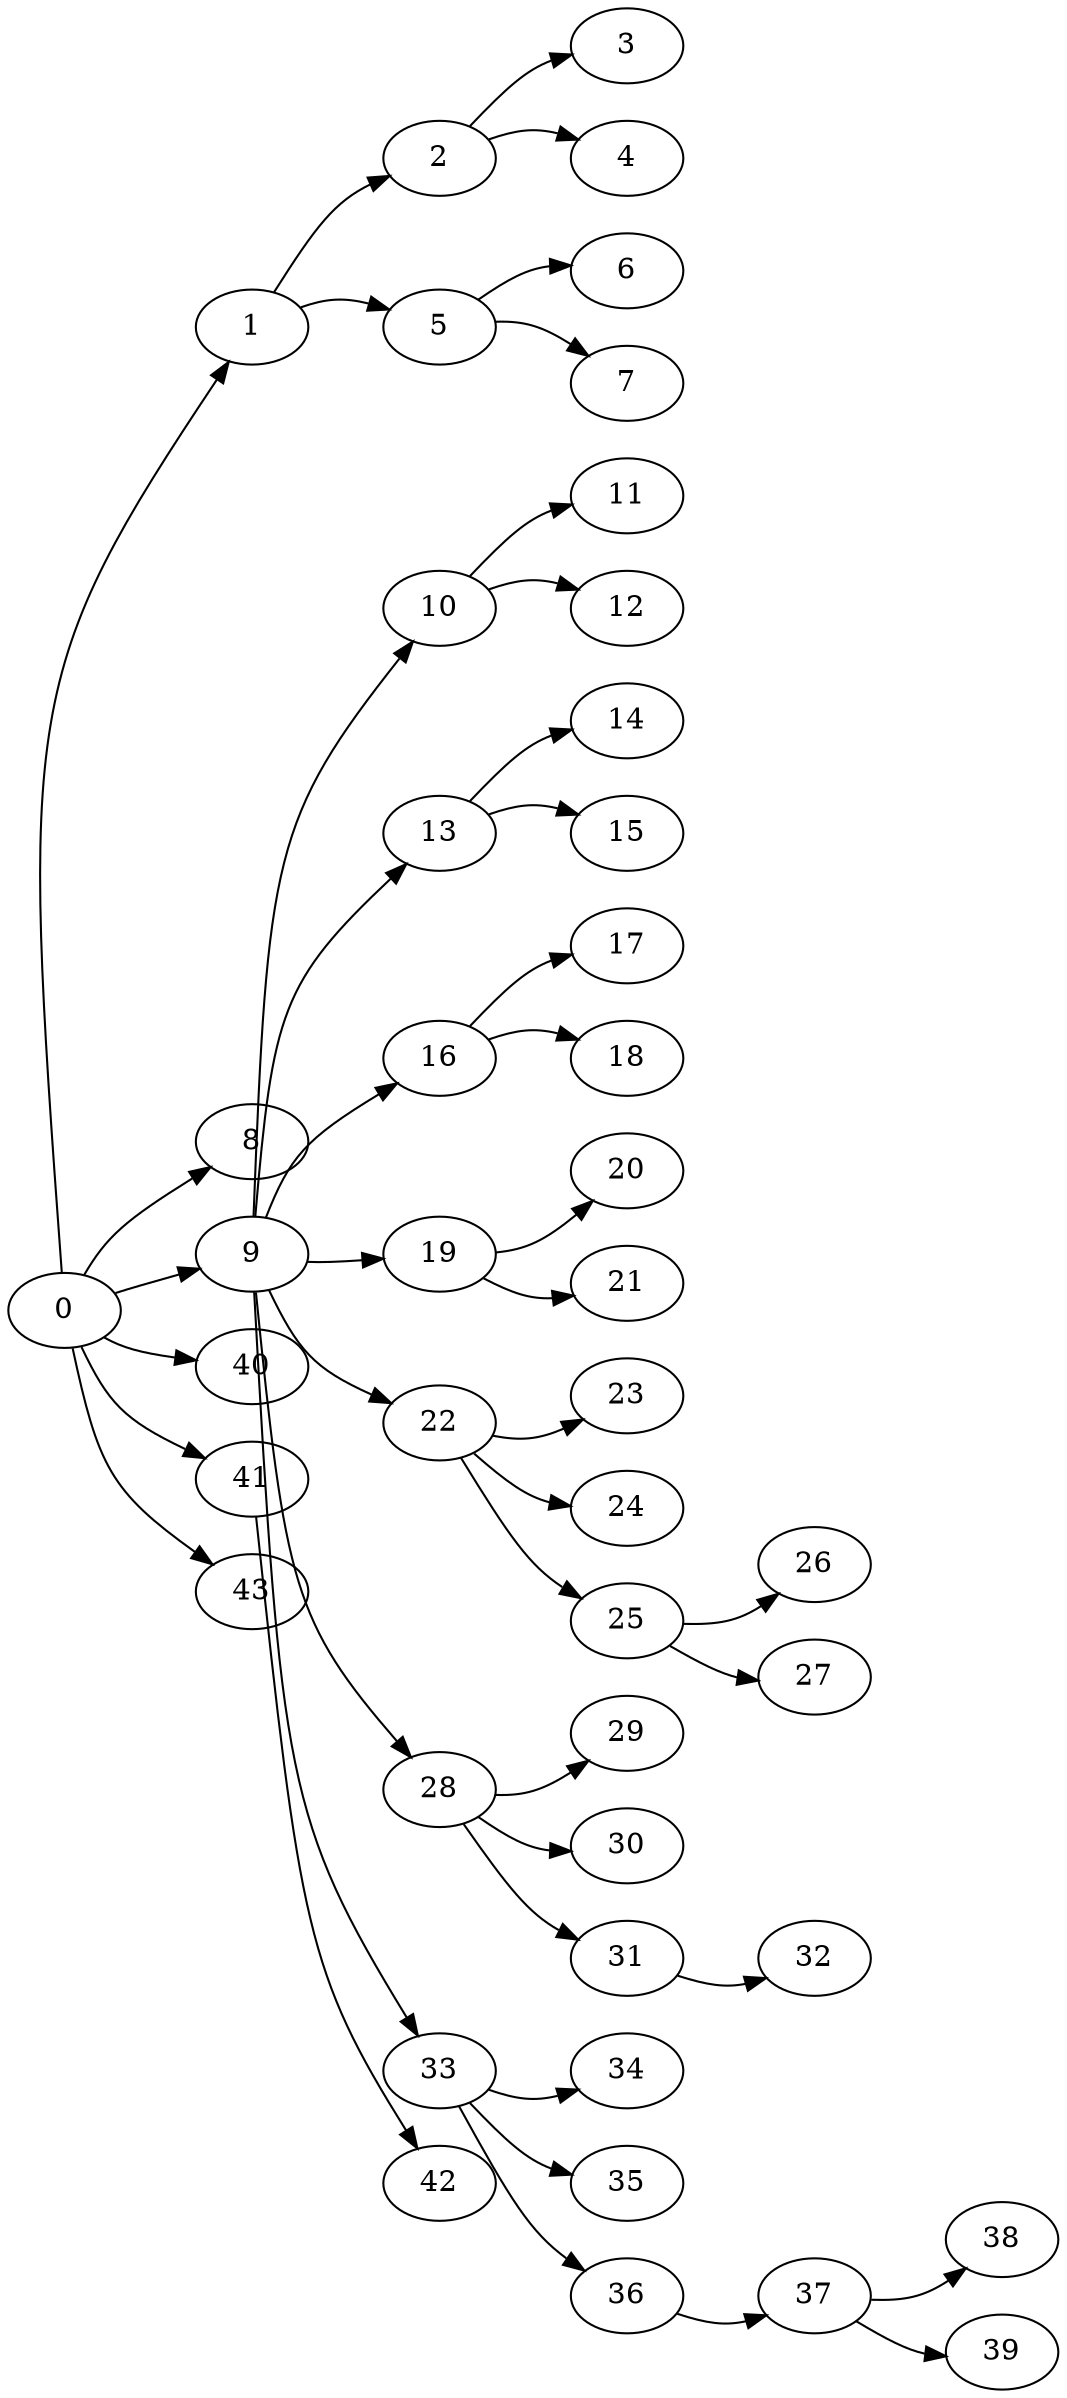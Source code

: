 strict digraph "" {
	graph [rankdir=LR,
		splines=curved
	];
	0	[mot_can_edit=False,
		mot_class_string="ord_betterproto.ProductCompound",
		mot_element_id=0,
		mot_state=PT_PRESET,
		mot_value=None,
		mtt_element_name="<ROOT>"];
	1	[mot_can_edit=False,
		mot_class_string="builtins.list",
		mot_element_id=1,
		mot_state=PT_PRESET,
		mot_value=None,
		mtt_element_name="<ROOT>|identifiers"];
	0 -> 1	[mot_can_edit=False,
		mot_class_string="('ord_betterproto.ProductCompound', 'builtins.list')",
		mot_element_id="(0, 1)",
		mot_state=PT_PRESET,
		mot_value=identifiers,
		mtt_element_name="('<ROOT>', '<ROOT>|identifiers')"];
	8	[mot_can_edit=True,
		mot_class_string="builtins.bool",
		mot_element_id=8,
		mot_state=PT_PRESET,
		mot_value=True,
		mtt_element_name="<ROOT>|is_desired_product"];
	0 -> 8	[mot_can_edit=False,
		mot_class_string="('ord_betterproto.ProductCompound', 'builtins.bool')",
		mot_element_id="(0, 8)",
		mot_state=PT_PRESET,
		mot_value=is_desired_product,
		mtt_element_name="('<ROOT>', '<ROOT>|is_desired_product')"];
	9	[mot_can_edit=False,
		mot_class_string="builtins.list",
		mot_element_id=9,
		mot_state=PT_PRESET,
		mot_value=None,
		mtt_element_name="<ROOT>|measurements"];
	0 -> 9	[mot_can_edit=False,
		mot_class_string="('ord_betterproto.ProductCompound', 'builtins.list')",
		mot_element_id="(0, 9)",
		mot_state=PT_PRESET,
		mot_value=measurements,
		mtt_element_name="('<ROOT>', '<ROOT>|measurements')"];
	40	[mot_can_edit=True,
		mot_class_string="builtins.str",
		mot_element_id=40,
		mot_state=PT_PRESET,
		mot_value=white,
		mtt_element_name="<ROOT>|isolated_color"];
	0 -> 40	[mot_can_edit=False,
		mot_class_string="('ord_betterproto.ProductCompound', 'builtins.str')",
		mot_element_id="(0, 40)",
		mot_state=PT_PRESET,
		mot_value=isolated_color,
		mtt_element_name="('<ROOT>', '<ROOT>|isolated_color')"];
	41	[mot_can_edit=False,
		mot_class_string="ord_betterproto.Texture",
		mot_element_id=41,
		mot_state=PT_PRESET,
		mot_value=None,
		mtt_element_name="<ROOT>|texture"];
	0 -> 41	[mot_can_edit=False,
		mot_class_string="('ord_betterproto.ProductCompound', 'ord_betterproto.Texture')",
		mot_element_id="(0, 41)",
		mot_state=PT_PRESET,
		mot_value=texture,
		mtt_element_name="('<ROOT>', '<ROOT>|texture')"];
	43	[mot_can_edit=True,
		mot_class_string="ord_betterproto.ReactionRoleType",
		mot_element_id=43,
		mot_state=PT_PRESET,
		mot_value="ReactionRoleType.PRODUCT",
		mtt_element_name="<ROOT>|reaction_role"];
	0 -> 43	[mot_can_edit=False,
		mot_class_string="('ord_betterproto.ProductCompound', 'ord_betterproto.ReactionRoleType')",
		mot_element_id="(0, 43)",
		mot_state=PT_PRESET,
		mot_value=reaction_role,
		mtt_element_name="('<ROOT>', '<ROOT>|reaction_role')"];
	2	[mot_can_edit=False,
		mot_class_string="ord_betterproto.CompoundIdentifier",
		mot_element_id=2,
		mot_state=PT_PRESET,
		mot_value=None,
		mtt_element_name="<ROOT>|identifiers|<ListIndex>"];
	1 -> 2	[mot_can_edit=False,
		mot_class_string="('builtins.list', 'ord_betterproto.CompoundIdentifier')",
		mot_element_id="(1, 2)",
		mot_state=PT_PRESET,
		mot_value=0,
		mtt_element_name="('<ROOT>|identifiers', '<ROOT>|identifiers|<ListIndex>')"];
	5	[mot_can_edit=False,
		mot_class_string="ord_betterproto.CompoundIdentifier",
		mot_element_id=5,
		mot_state=PT_PRESET,
		mot_value=None,
		mtt_element_name="<ROOT>|identifiers|<ListIndex>"];
	1 -> 5	[mot_can_edit=False,
		mot_class_string="('builtins.list', 'ord_betterproto.CompoundIdentifier')",
		mot_element_id="(1, 5)",
		mot_state=PT_PRESET,
		mot_value=1,
		mtt_element_name="('<ROOT>|identifiers', '<ROOT>|identifiers|<ListIndex>')"];
	3	[mot_can_edit=True,
		mot_class_string="ord_betterproto.CompoundIdentifierType",
		mot_element_id=3,
		mot_state=PT_PRESET,
		mot_value="CompoundIdentifierType.SMILES",
		mtt_element_name="<ROOT>|identifiers|<ListIndex>|type"];
	2 -> 3	[mot_can_edit=False,
		mot_class_string="('ord_betterproto.CompoundIdentifier', 'ord_betterproto.CompoundIdentifierType')",
		mot_element_id="(2, 3)",
		mot_state=PT_PRESET,
		mot_value=type,
		mtt_element_name="('<ROOT>|identifiers|<ListIndex>', '<ROOT>|identifiers|<ListIndex>|type')"];
	4	[mot_can_edit=True,
		mot_class_string="builtins.str",
		mot_element_id=4,
		mot_state=PT_PRESET,
		mot_value="O=C(C(C)(C)C)ON(CC1=CC=CC=C1)CC2=CC=CC=C2",
		mtt_element_name="<ROOT>|identifiers|<ListIndex>|value"];
	2 -> 4	[mot_can_edit=False,
		mot_class_string="('ord_betterproto.CompoundIdentifier', 'builtins.str')",
		mot_element_id="(2, 4)",
		mot_state=PT_PRESET,
		mot_value=value,
		mtt_element_name="('<ROOT>|identifiers|<ListIndex>', '<ROOT>|identifiers|<ListIndex>|value')"];
	6	[mot_can_edit=True,
		mot_class_string="ord_betterproto.CompoundIdentifierType",
		mot_element_id=6,
		mot_state=PT_PRESET,
		mot_value="CompoundIdentifierType.NAME",
		mtt_element_name="<ROOT>|identifiers|<ListIndex>|type"];
	5 -> 6	[mot_can_edit=False,
		mot_class_string="('ord_betterproto.CompoundIdentifier', 'ord_betterproto.CompoundIdentifierType')",
		mot_element_id="(5, 6)",
		mot_state=PT_PRESET,
		mot_value=type,
		mtt_element_name="('<ROOT>|identifiers|<ListIndex>', '<ROOT>|identifiers|<ListIndex>|type')"];
	7	[mot_can_edit=True,
		mot_class_string="builtins.str",
		mot_element_id=7,
		mot_state=PT_PRESET,
		mot_value="N,N-Dibenzyl-O-pivaloylhydroxylamine",
		mtt_element_name="<ROOT>|identifiers|<ListIndex>|value"];
	5 -> 7	[mot_can_edit=False,
		mot_class_string="('ord_betterproto.CompoundIdentifier', 'builtins.str')",
		mot_element_id="(5, 7)",
		mot_state=PT_PRESET,
		mot_value=value,
		mtt_element_name="('<ROOT>|identifiers|<ListIndex>', '<ROOT>|identifiers|<ListIndex>|value')"];
	10	[mot_can_edit=False,
		mot_class_string="ord_betterproto.ProductMeasurement",
		mot_element_id=10,
		mot_state=PT_PRESET,
		mot_value=None,
		mtt_element_name="<ROOT>|measurements|<ListIndex>"];
	9 -> 10	[mot_can_edit=False,
		mot_class_string="('builtins.list', 'ord_betterproto.ProductMeasurement')",
		mot_element_id="(9, 10)",
		mot_state=PT_PRESET,
		mot_value=0,
		mtt_element_name="('<ROOT>|measurements', '<ROOT>|measurements|<ListIndex>')"];
	13	[mot_can_edit=False,
		mot_class_string="ord_betterproto.ProductMeasurement",
		mot_element_id=13,
		mot_state=PT_PRESET,
		mot_value=None,
		mtt_element_name="<ROOT>|measurements|<ListIndex>"];
	9 -> 13	[mot_can_edit=False,
		mot_class_string="('builtins.list', 'ord_betterproto.ProductMeasurement')",
		mot_element_id="(9, 13)",
		mot_state=PT_PRESET,
		mot_value=1,
		mtt_element_name="('<ROOT>|measurements', '<ROOT>|measurements|<ListIndex>')"];
	16	[mot_can_edit=False,
		mot_class_string="ord_betterproto.ProductMeasurement",
		mot_element_id=16,
		mot_state=PT_PRESET,
		mot_value=None,
		mtt_element_name="<ROOT>|measurements|<ListIndex>"];
	9 -> 16	[mot_can_edit=False,
		mot_class_string="('builtins.list', 'ord_betterproto.ProductMeasurement')",
		mot_element_id="(9, 16)",
		mot_state=PT_PRESET,
		mot_value=2,
		mtt_element_name="('<ROOT>|measurements', '<ROOT>|measurements|<ListIndex>')"];
	19	[mot_can_edit=False,
		mot_class_string="ord_betterproto.ProductMeasurement",
		mot_element_id=19,
		mot_state=PT_PRESET,
		mot_value=None,
		mtt_element_name="<ROOT>|measurements|<ListIndex>"];
	9 -> 19	[mot_can_edit=False,
		mot_class_string="('builtins.list', 'ord_betterproto.ProductMeasurement')",
		mot_element_id="(9, 19)",
		mot_state=PT_PRESET,
		mot_value=3,
		mtt_element_name="('<ROOT>|measurements', '<ROOT>|measurements|<ListIndex>')"];
	22	[mot_can_edit=False,
		mot_class_string="ord_betterproto.ProductMeasurement",
		mot_element_id=22,
		mot_state=PT_PRESET,
		mot_value=None,
		mtt_element_name="<ROOT>|measurements|<ListIndex>"];
	9 -> 22	[mot_can_edit=False,
		mot_class_string="('builtins.list', 'ord_betterproto.ProductMeasurement')",
		mot_element_id="(9, 22)",
		mot_state=PT_PRESET,
		mot_value=4,
		mtt_element_name="('<ROOT>|measurements', '<ROOT>|measurements|<ListIndex>')"];
	28	[mot_can_edit=False,
		mot_class_string="ord_betterproto.ProductMeasurement",
		mot_element_id=28,
		mot_state=PT_PRESET,
		mot_value=None,
		mtt_element_name="<ROOT>|measurements|<ListIndex>"];
	9 -> 28	[mot_can_edit=False,
		mot_class_string="('builtins.list', 'ord_betterproto.ProductMeasurement')",
		mot_element_id="(9, 28)",
		mot_state=PT_PRESET,
		mot_value=5,
		mtt_element_name="('<ROOT>|measurements', '<ROOT>|measurements|<ListIndex>')"];
	33	[mot_can_edit=False,
		mot_class_string="ord_betterproto.ProductMeasurement",
		mot_element_id=33,
		mot_state=PT_PRESET,
		mot_value=None,
		mtt_element_name="<ROOT>|measurements|<ListIndex>"];
	9 -> 33	[mot_can_edit=False,
		mot_class_string="('builtins.list', 'ord_betterproto.ProductMeasurement')",
		mot_element_id="(9, 33)",
		mot_state=PT_PRESET,
		mot_value=6,
		mtt_element_name="('<ROOT>|measurements', '<ROOT>|measurements|<ListIndex>')"];
	11	[mot_can_edit=True,
		mot_class_string="builtins.str",
		mot_element_id=11,
		mot_state=PT_PRESET,
		mot_value="1H NMR",
		mtt_element_name="<ROOT>|measurements|<ListIndex>|analysis_key"];
	10 -> 11	[mot_can_edit=False,
		mot_class_string="('ord_betterproto.ProductMeasurement', 'builtins.str')",
		mot_element_id="(10, 11)",
		mot_state=PT_PRESET,
		mot_value=analysis_key,
		mtt_element_name="('<ROOT>|measurements|<ListIndex>', '<ROOT>|measurements|<ListIndex>|analysis_key')"];
	12	[mot_can_edit=True,
		mot_class_string="ord_betterproto.ProductMeasurementType",
		mot_element_id=12,
		mot_state=PT_PRESET,
		mot_value="ProductMeasurementType.IDENTITY",
		mtt_element_name="<ROOT>|measurements|<ListIndex>|type"];
	10 -> 12	[mot_can_edit=False,
		mot_class_string="('ord_betterproto.ProductMeasurement', 'ord_betterproto.ProductMeasurementType')",
		mot_element_id="(10, 12)",
		mot_state=PT_PRESET,
		mot_value=type,
		mtt_element_name="('<ROOT>|measurements|<ListIndex>', '<ROOT>|measurements|<ListIndex>|type')"];
	14	[mot_can_edit=True,
		mot_class_string="builtins.str",
		mot_element_id=14,
		mot_state=PT_PRESET,
		mot_value="13C NMR",
		mtt_element_name="<ROOT>|measurements|<ListIndex>|analysis_key"];
	13 -> 14	[mot_can_edit=False,
		mot_class_string="('ord_betterproto.ProductMeasurement', 'builtins.str')",
		mot_element_id="(13, 14)",
		mot_state=PT_PRESET,
		mot_value=analysis_key,
		mtt_element_name="('<ROOT>|measurements|<ListIndex>', '<ROOT>|measurements|<ListIndex>|analysis_key')"];
	15	[mot_can_edit=True,
		mot_class_string="ord_betterproto.ProductMeasurementType",
		mot_element_id=15,
		mot_state=PT_PRESET,
		mot_value="ProductMeasurementType.IDENTITY",
		mtt_element_name="<ROOT>|measurements|<ListIndex>|type"];
	13 -> 15	[mot_can_edit=False,
		mot_class_string="('ord_betterproto.ProductMeasurement', 'ord_betterproto.ProductMeasurementType')",
		mot_element_id="(13, 15)",
		mot_state=PT_PRESET,
		mot_value=type,
		mtt_element_name="('<ROOT>|measurements|<ListIndex>', '<ROOT>|measurements|<ListIndex>|type')"];
	17	[mot_can_edit=True,
		mot_class_string="builtins.str",
		mot_element_id=17,
		mot_state=PT_PRESET,
		mot_value=HRMS,
		mtt_element_name="<ROOT>|measurements|<ListIndex>|analysis_key"];
	16 -> 17	[mot_can_edit=False,
		mot_class_string="('ord_betterproto.ProductMeasurement', 'builtins.str')",
		mot_element_id="(16, 17)",
		mot_state=PT_PRESET,
		mot_value=analysis_key,
		mtt_element_name="('<ROOT>|measurements|<ListIndex>', '<ROOT>|measurements|<ListIndex>|analysis_key')"];
	18	[mot_can_edit=True,
		mot_class_string="ord_betterproto.ProductMeasurementType",
		mot_element_id=18,
		mot_state=PT_PRESET,
		mot_value="ProductMeasurementType.IDENTITY",
		mtt_element_name="<ROOT>|measurements|<ListIndex>|type"];
	16 -> 18	[mot_can_edit=False,
		mot_class_string="('ord_betterproto.ProductMeasurement', 'ord_betterproto.ProductMeasurementType')",
		mot_element_id="(16, 18)",
		mot_state=PT_PRESET,
		mot_value=type,
		mtt_element_name="('<ROOT>|measurements|<ListIndex>', '<ROOT>|measurements|<ListIndex>|type')"];
	20	[mot_can_edit=True,
		mot_class_string="builtins.str",
		mot_element_id=20,
		mot_state=PT_PRESET,
		mot_value="thin film IR",
		mtt_element_name="<ROOT>|measurements|<ListIndex>|analysis_key"];
	19 -> 20	[mot_can_edit=False,
		mot_class_string="('ord_betterproto.ProductMeasurement', 'builtins.str')",
		mot_element_id="(19, 20)",
		mot_state=PT_PRESET,
		mot_value=analysis_key,
		mtt_element_name="('<ROOT>|measurements|<ListIndex>', '<ROOT>|measurements|<ListIndex>|analysis_key')"];
	21	[mot_can_edit=True,
		mot_class_string="ord_betterproto.ProductMeasurementType",
		mot_element_id=21,
		mot_state=PT_PRESET,
		mot_value="ProductMeasurementType.IDENTITY",
		mtt_element_name="<ROOT>|measurements|<ListIndex>|type"];
	19 -> 21	[mot_can_edit=False,
		mot_class_string="('ord_betterproto.ProductMeasurement', 'ord_betterproto.ProductMeasurementType')",
		mot_element_id="(19, 21)",
		mot_state=PT_PRESET,
		mot_value=type,
		mtt_element_name="('<ROOT>|measurements|<ListIndex>', '<ROOT>|measurements|<ListIndex>|type')"];
	23	[mot_can_edit=True,
		mot_class_string="builtins.str",
		mot_element_id=23,
		mot_state=PT_PRESET,
		mot_value=isolated_weight,
		mtt_element_name="<ROOT>|measurements|<ListIndex>|analysis_key"];
	22 -> 23	[mot_can_edit=False,
		mot_class_string="('ord_betterproto.ProductMeasurement', 'builtins.str')",
		mot_element_id="(22, 23)",
		mot_state=PT_PRESET,
		mot_value=analysis_key,
		mtt_element_name="('<ROOT>|measurements|<ListIndex>', '<ROOT>|measurements|<ListIndex>|analysis_key')"];
	24	[mot_can_edit=True,
		mot_class_string="ord_betterproto.ProductMeasurementType",
		mot_element_id=24,
		mot_state=PT_PRESET,
		mot_value="ProductMeasurementType.YIELD",
		mtt_element_name="<ROOT>|measurements|<ListIndex>|type"];
	22 -> 24	[mot_can_edit=False,
		mot_class_string="('ord_betterproto.ProductMeasurement', 'ord_betterproto.ProductMeasurementType')",
		mot_element_id="(22, 24)",
		mot_state=PT_PRESET,
		mot_value=type,
		mtt_element_name="('<ROOT>|measurements|<ListIndex>', '<ROOT>|measurements|<ListIndex>|type')"];
	25	[mot_can_edit=False,
		mot_class_string="ord_betterproto.Percentage",
		mot_element_id=25,
		mot_state=PT_PRESET,
		mot_value=None,
		mtt_element_name="<ROOT>|measurements|<ListIndex>|percentage"];
	22 -> 25	[mot_can_edit=False,
		mot_class_string="('ord_betterproto.ProductMeasurement', 'ord_betterproto.Percentage')",
		mot_element_id="(22, 25)",
		mot_state=PT_PRESET,
		mot_value=percentage,
		mtt_element_name="('<ROOT>|measurements|<ListIndex>', '<ROOT>|measurements|<ListIndex>|percentage')"];
	26	[mot_can_edit=True,
		mot_class_string="builtins.float",
		mot_element_id=26,
		mot_state=PT_PRESET,
		mot_value=93.5,
		mtt_element_name="<ROOT>|measurements|<ListIndex>|percentage|value"];
	25 -> 26	[mot_can_edit=False,
		mot_class_string="('ord_betterproto.Percentage', 'builtins.float')",
		mot_element_id="(25, 26)",
		mot_state=PT_PRESET,
		mot_value=value,
		mtt_element_name="('<ROOT>|measurements|<ListIndex>|percentage', '<ROOT>|measurements|<ListIndex>|percentage|value')"];
	27	[mot_can_edit=True,
		mot_class_string="builtins.float",
		mot_element_id=27,
		mot_state=PT_PRESET,
		mot_value=0.5,
		mtt_element_name="<ROOT>|measurements|<ListIndex>|percentage|precision"];
	25 -> 27	[mot_can_edit=False,
		mot_class_string="('ord_betterproto.Percentage', 'builtins.float')",
		mot_element_id="(25, 27)",
		mot_state=PT_PRESET,
		mot_value=precision,
		mtt_element_name="('<ROOT>|measurements|<ListIndex>|percentage', '<ROOT>|measurements|<ListIndex>|percentage|precision')"];
	29	[mot_can_edit=True,
		mot_class_string="builtins.str",
		mot_element_id=29,
		mot_state=PT_PRESET,
		mot_value="quantitative NMR",
		mtt_element_name="<ROOT>|measurements|<ListIndex>|analysis_key"];
	28 -> 29	[mot_can_edit=False,
		mot_class_string="('ord_betterproto.ProductMeasurement', 'builtins.str')",
		mot_element_id="(28, 29)",
		mot_state=PT_PRESET,
		mot_value=analysis_key,
		mtt_element_name="('<ROOT>|measurements|<ListIndex>', '<ROOT>|measurements|<ListIndex>|analysis_key')"];
	30	[mot_can_edit=True,
		mot_class_string="ord_betterproto.ProductMeasurementType",
		mot_element_id=30,
		mot_state=PT_PRESET,
		mot_value="ProductMeasurementType.PURITY",
		mtt_element_name="<ROOT>|measurements|<ListIndex>|type"];
	28 -> 30	[mot_can_edit=False,
		mot_class_string="('ord_betterproto.ProductMeasurement', 'ord_betterproto.ProductMeasurementType')",
		mot_element_id="(28, 30)",
		mot_state=PT_PRESET,
		mot_value=type,
		mtt_element_name="('<ROOT>|measurements|<ListIndex>', '<ROOT>|measurements|<ListIndex>|type')"];
	31	[mot_can_edit=False,
		mot_class_string="ord_betterproto.Percentage",
		mot_element_id=31,
		mot_state=PT_PRESET,
		mot_value=None,
		mtt_element_name="<ROOT>|measurements|<ListIndex>|percentage"];
	28 -> 31	[mot_can_edit=False,
		mot_class_string="('ord_betterproto.ProductMeasurement', 'ord_betterproto.Percentage')",
		mot_element_id="(28, 31)",
		mot_state=PT_PRESET,
		mot_value=percentage,
		mtt_element_name="('<ROOT>|measurements|<ListIndex>', '<ROOT>|measurements|<ListIndex>|percentage')"];
	32	[mot_can_edit=True,
		mot_class_string="builtins.float",
		mot_element_id=32,
		mot_state=PT_PRESET,
		mot_value=99.0,
		mtt_element_name="<ROOT>|measurements|<ListIndex>|percentage|value"];
	31 -> 32	[mot_can_edit=False,
		mot_class_string="('ord_betterproto.Percentage', 'builtins.float')",
		mot_element_id="(31, 32)",
		mot_state=PT_PRESET,
		mot_value=value,
		mtt_element_name="('<ROOT>|measurements|<ListIndex>|percentage', '<ROOT>|measurements|<ListIndex>|percentage|value')"];
	34	[mot_can_edit=True,
		mot_class_string="builtins.str",
		mot_element_id=34,
		mot_state=PT_PRESET,
		mot_value=isolated_weight,
		mtt_element_name="<ROOT>|measurements|<ListIndex>|analysis_key"];
	33 -> 34	[mot_can_edit=False,
		mot_class_string="('ord_betterproto.ProductMeasurement', 'builtins.str')",
		mot_element_id="(33, 34)",
		mot_state=PT_PRESET,
		mot_value=analysis_key,
		mtt_element_name="('<ROOT>|measurements|<ListIndex>', '<ROOT>|measurements|<ListIndex>|analysis_key')"];
	35	[mot_can_edit=True,
		mot_class_string="ord_betterproto.ProductMeasurementType",
		mot_element_id=35,
		mot_state=PT_PRESET,
		mot_value="ProductMeasurementType.AMOUNT",
		mtt_element_name="<ROOT>|measurements|<ListIndex>|type"];
	33 -> 35	[mot_can_edit=False,
		mot_class_string="('ord_betterproto.ProductMeasurement', 'ord_betterproto.ProductMeasurementType')",
		mot_element_id="(33, 35)",
		mot_state=PT_PRESET,
		mot_value=type,
		mtt_element_name="('<ROOT>|measurements|<ListIndex>', '<ROOT>|measurements|<ListIndex>|type')"];
	36	[mot_can_edit=False,
		mot_class_string="ord_betterproto.Amount",
		mot_element_id=36,
		mot_state=PT_PRESET,
		mot_value=None,
		mtt_element_name="<ROOT>|measurements|<ListIndex>|amount"];
	33 -> 36	[mot_can_edit=False,
		mot_class_string="('ord_betterproto.ProductMeasurement', 'ord_betterproto.Amount')",
		mot_element_id="(33, 36)",
		mot_state=PT_PRESET,
		mot_value=amount,
		mtt_element_name="('<ROOT>|measurements|<ListIndex>', '<ROOT>|measurements|<ListIndex>|amount')"];
	37	[mot_can_edit=False,
		mot_class_string="ord_betterproto.Mass",
		mot_element_id=37,
		mot_state=PT_PRESET,
		mot_value=None,
		mtt_element_name="<ROOT>|measurements|<ListIndex>|amount|mass"];
	36 -> 37	[mot_can_edit=False,
		mot_class_string="('ord_betterproto.Amount', 'ord_betterproto.Mass')",
		mot_element_id="(36, 37)",
		mot_state=PT_PRESET,
		mot_value=mass,
		mtt_element_name="('<ROOT>|measurements|<ListIndex>|amount', '<ROOT>|measurements|<ListIndex>|amount|mass')"];
	38	[mot_can_edit=True,
		mot_class_string="builtins.float",
		mot_element_id=38,
		mot_state=PT_PRESET,
		mot_value=27.75,
		mtt_element_name="<ROOT>|measurements|<ListIndex>|amount|mass|value"];
	37 -> 38	[mot_can_edit=False,
		mot_class_string="('ord_betterproto.Mass', 'builtins.float')",
		mot_element_id="(37, 38)",
		mot_state=PT_PRESET,
		mot_value=value,
		mtt_element_name="('<ROOT>|measurements|<ListIndex>|amount|mass', '<ROOT>|measurements|<ListIndex>|amount|mass|value')"];
	39	[mot_can_edit=True,
		mot_class_string="ord_betterproto.MassUnit",
		mot_element_id=39,
		mot_state=PT_PRESET,
		mot_value="MassUnit.GRAM",
		mtt_element_name="<ROOT>|measurements|<ListIndex>|amount|mass|units"];
	37 -> 39	[mot_can_edit=False,
		mot_class_string="('ord_betterproto.Mass', 'ord_betterproto.MassUnit')",
		mot_element_id="(37, 39)",
		mot_state=PT_PRESET,
		mot_value=units,
		mtt_element_name="('<ROOT>|measurements|<ListIndex>|amount|mass', '<ROOT>|measurements|<ListIndex>|amount|mass|units')"];
	42	[mot_can_edit=True,
		mot_class_string="ord_betterproto.TextureType",
		mot_element_id=42,
		mot_state=PT_PRESET,
		mot_value="TextureType.POWDER",
		mtt_element_name="<ROOT>|texture|type"];
	41 -> 42	[mot_can_edit=False,
		mot_class_string="('ord_betterproto.Texture', 'ord_betterproto.TextureType')",
		mot_element_id="(41, 42)",
		mot_state=PT_PRESET,
		mot_value=type,
		mtt_element_name="('<ROOT>|texture', '<ROOT>|texture|type')"];
}
